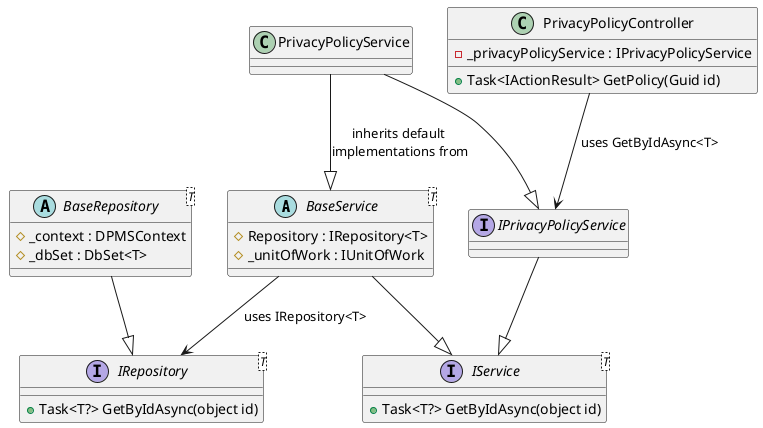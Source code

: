 @startuml

abstract class BaseService<T> {
    #Repository : IRepository<T>
    #_unitOfWork : IUnitOfWork
}

abstract class BaseRepository<T> {
    #_context : DPMSContext
    #_dbSet : DbSet<T>
}

interface IRepository<T> {
    +Task<T?> GetByIdAsync(object id)
}

BaseRepository --|> IRepository

BaseService --|> IService
BaseService --> IRepository : uses IRepository<T>

class PrivacyPolicyController {
    -_privacyPolicyService : IPrivacyPolicyService

    +Task<IActionResult> GetPolicy(Guid id)
}

class PrivacyPolicyService {
}

interface IPrivacyPolicyService {
}

interface IService<T> {
    +Task<T?> GetByIdAsync(object id)
}

IPrivacyPolicyService --|> IService
PrivacyPolicyService --|> IPrivacyPolicyService
PrivacyPolicyService --|> BaseService : inherits default \nimplementations from
PrivacyPolicyController --> IPrivacyPolicyService : uses GetByIdAsync<T>

@enduml